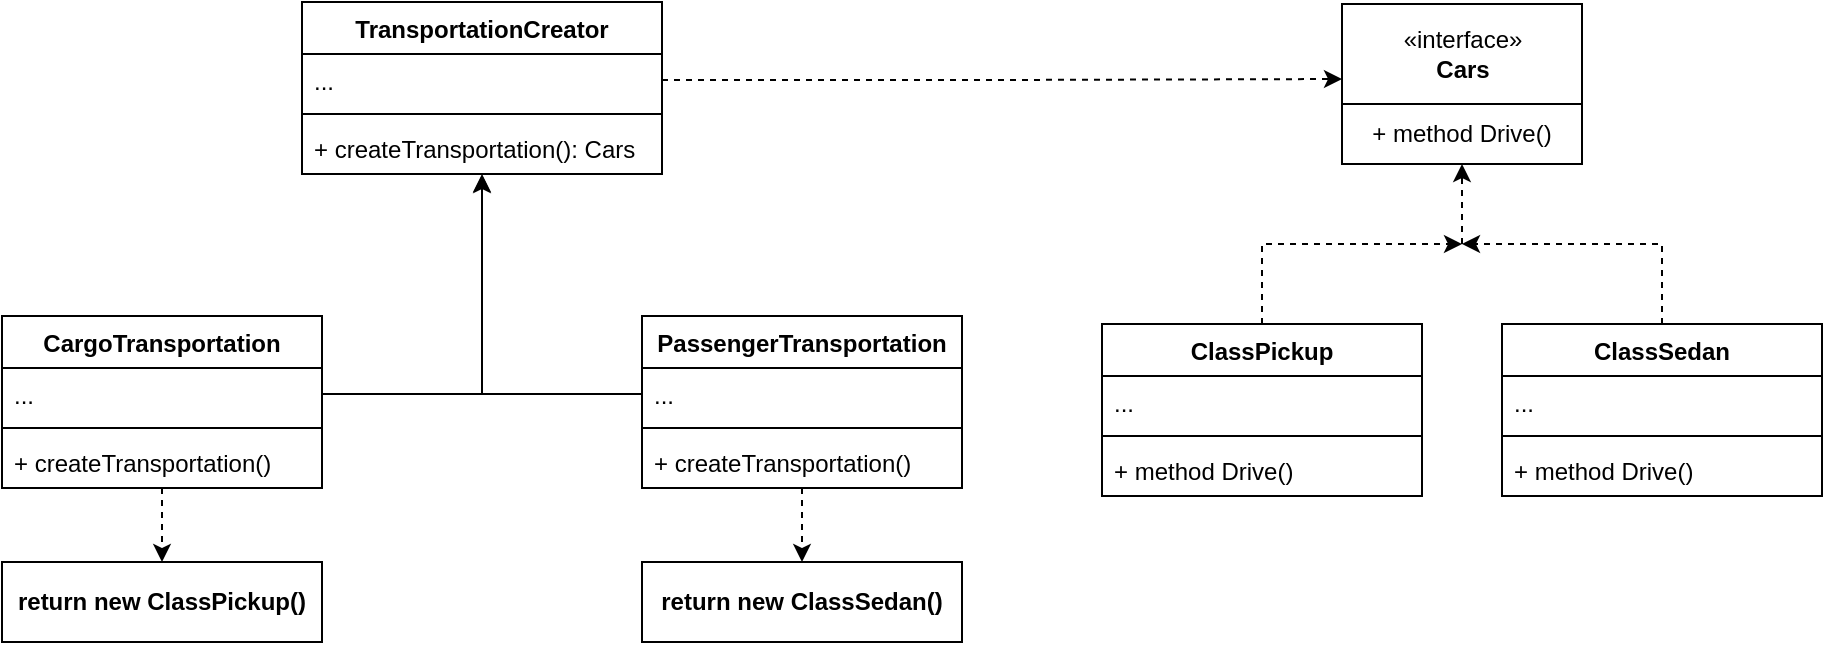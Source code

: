 <mxfile version="16.1.0" type="github">
  <diagram id="C5RBs43oDa-KdzZeNtuy" name="Page-1">
    <mxGraphModel dx="1221" dy="644" grid="1" gridSize="10" guides="1" tooltips="1" connect="1" arrows="1" fold="1" page="1" pageScale="1" pageWidth="827" pageHeight="1169" math="0" shadow="0">
      <root>
        <mxCell id="WIyWlLk6GJQsqaUBKTNV-0" />
        <mxCell id="WIyWlLk6GJQsqaUBKTNV-1" parent="WIyWlLk6GJQsqaUBKTNV-0" />
        <mxCell id="8sXlvl7CyBa9HOX1biKT-35" style="edgeStyle=elbowEdgeStyle;rounded=0;orthogonalLoop=1;jettySize=auto;html=1;exitX=0.5;exitY=0;exitDx=0;exitDy=0;dashed=1;" edge="1" parent="WIyWlLk6GJQsqaUBKTNV-1" source="8sXlvl7CyBa9HOX1biKT-23">
          <mxGeometry relative="1" as="geometry">
            <mxPoint x="770" y="201" as="targetPoint" />
            <Array as="points">
              <mxPoint x="670" y="221" />
            </Array>
          </mxGeometry>
        </mxCell>
        <mxCell id="8sXlvl7CyBa9HOX1biKT-38" style="edgeStyle=elbowEdgeStyle;rounded=0;orthogonalLoop=1;jettySize=auto;html=1;exitX=0.5;exitY=0;exitDx=0;exitDy=0;dashed=1;" edge="1" parent="WIyWlLk6GJQsqaUBKTNV-1" source="8sXlvl7CyBa9HOX1biKT-27">
          <mxGeometry relative="1" as="geometry">
            <mxPoint x="990" y="241" as="sourcePoint" />
            <mxPoint x="770" y="201" as="targetPoint" />
            <Array as="points">
              <mxPoint x="870" y="221" />
            </Array>
          </mxGeometry>
        </mxCell>
        <mxCell id="8sXlvl7CyBa9HOX1biKT-14" value="«interface»&lt;br&gt;&lt;b&gt;Cars&lt;/b&gt;" style="html=1;" vertex="1" parent="WIyWlLk6GJQsqaUBKTNV-1">
          <mxGeometry x="710" y="81" width="120" height="50" as="geometry" />
        </mxCell>
        <mxCell id="8sXlvl7CyBa9HOX1biKT-23" value="ClassPickup" style="swimlane;fontStyle=1;align=center;verticalAlign=top;childLayout=stackLayout;horizontal=1;startSize=26;horizontalStack=0;resizeParent=1;resizeParentMax=0;resizeLast=0;collapsible=1;marginBottom=0;" vertex="1" parent="WIyWlLk6GJQsqaUBKTNV-1">
          <mxGeometry x="590" y="241" width="160" height="86" as="geometry" />
        </mxCell>
        <mxCell id="8sXlvl7CyBa9HOX1biKT-24" value="..." style="text;strokeColor=none;fillColor=none;align=left;verticalAlign=top;spacingLeft=4;spacingRight=4;overflow=hidden;rotatable=0;points=[[0,0.5],[1,0.5]];portConstraint=eastwest;" vertex="1" parent="8sXlvl7CyBa9HOX1biKT-23">
          <mxGeometry y="26" width="160" height="26" as="geometry" />
        </mxCell>
        <mxCell id="8sXlvl7CyBa9HOX1biKT-25" value="" style="line;strokeWidth=1;fillColor=none;align=left;verticalAlign=middle;spacingTop=-1;spacingLeft=3;spacingRight=3;rotatable=0;labelPosition=right;points=[];portConstraint=eastwest;" vertex="1" parent="8sXlvl7CyBa9HOX1biKT-23">
          <mxGeometry y="52" width="160" height="8" as="geometry" />
        </mxCell>
        <mxCell id="8sXlvl7CyBa9HOX1biKT-26" value="+ method Drive()" style="text;strokeColor=none;fillColor=none;align=left;verticalAlign=top;spacingLeft=4;spacingRight=4;overflow=hidden;rotatable=0;points=[[0,0.5],[1,0.5]];portConstraint=eastwest;" vertex="1" parent="8sXlvl7CyBa9HOX1biKT-23">
          <mxGeometry y="60" width="160" height="26" as="geometry" />
        </mxCell>
        <mxCell id="8sXlvl7CyBa9HOX1biKT-27" value="ClassSedan" style="swimlane;fontStyle=1;align=center;verticalAlign=top;childLayout=stackLayout;horizontal=1;startSize=26;horizontalStack=0;resizeParent=1;resizeParentMax=0;resizeLast=0;collapsible=1;marginBottom=0;" vertex="1" parent="WIyWlLk6GJQsqaUBKTNV-1">
          <mxGeometry x="790" y="241" width="160" height="86" as="geometry" />
        </mxCell>
        <mxCell id="8sXlvl7CyBa9HOX1biKT-28" value="..." style="text;strokeColor=none;fillColor=none;align=left;verticalAlign=top;spacingLeft=4;spacingRight=4;overflow=hidden;rotatable=0;points=[[0,0.5],[1,0.5]];portConstraint=eastwest;" vertex="1" parent="8sXlvl7CyBa9HOX1biKT-27">
          <mxGeometry y="26" width="160" height="26" as="geometry" />
        </mxCell>
        <mxCell id="8sXlvl7CyBa9HOX1biKT-29" value="" style="line;strokeWidth=1;fillColor=none;align=left;verticalAlign=middle;spacingTop=-1;spacingLeft=3;spacingRight=3;rotatable=0;labelPosition=right;points=[];portConstraint=eastwest;" vertex="1" parent="8sXlvl7CyBa9HOX1biKT-27">
          <mxGeometry y="52" width="160" height="8" as="geometry" />
        </mxCell>
        <mxCell id="8sXlvl7CyBa9HOX1biKT-30" value="+ method Drive()" style="text;strokeColor=none;fillColor=none;align=left;verticalAlign=top;spacingLeft=4;spacingRight=4;overflow=hidden;rotatable=0;points=[[0,0.5],[1,0.5]];portConstraint=eastwest;" vertex="1" parent="8sXlvl7CyBa9HOX1biKT-27">
          <mxGeometry y="60" width="160" height="26" as="geometry" />
        </mxCell>
        <mxCell id="8sXlvl7CyBa9HOX1biKT-50" style="edgeStyle=elbowEdgeStyle;rounded=0;orthogonalLoop=1;jettySize=auto;html=1;dashed=1;" edge="1" parent="WIyWlLk6GJQsqaUBKTNV-1" target="8sXlvl7CyBa9HOX1biKT-48">
          <mxGeometry relative="1" as="geometry">
            <mxPoint x="770" y="201" as="sourcePoint" />
          </mxGeometry>
        </mxCell>
        <mxCell id="8sXlvl7CyBa9HOX1biKT-48" value="&lt;span style=&quot;text-align: left&quot;&gt;+ method Drive()&lt;/span&gt;" style="rounded=0;whiteSpace=wrap;html=1;" vertex="1" parent="WIyWlLk6GJQsqaUBKTNV-1">
          <mxGeometry x="710" y="131" width="120" height="30" as="geometry" />
        </mxCell>
        <mxCell id="8sXlvl7CyBa9HOX1biKT-51" value="TransportationCreator" style="swimlane;fontStyle=1;align=center;verticalAlign=top;childLayout=stackLayout;horizontal=1;startSize=26;horizontalStack=0;resizeParent=1;resizeParentMax=0;resizeLast=0;collapsible=1;marginBottom=0;" vertex="1" parent="WIyWlLk6GJQsqaUBKTNV-1">
          <mxGeometry x="190" y="80" width="180" height="86" as="geometry" />
        </mxCell>
        <mxCell id="8sXlvl7CyBa9HOX1biKT-52" value="..." style="text;strokeColor=none;fillColor=none;align=left;verticalAlign=top;spacingLeft=4;spacingRight=4;overflow=hidden;rotatable=0;points=[[0,0.5],[1,0.5]];portConstraint=eastwest;" vertex="1" parent="8sXlvl7CyBa9HOX1biKT-51">
          <mxGeometry y="26" width="180" height="26" as="geometry" />
        </mxCell>
        <mxCell id="8sXlvl7CyBa9HOX1biKT-53" value="" style="line;strokeWidth=1;fillColor=none;align=left;verticalAlign=middle;spacingTop=-1;spacingLeft=3;spacingRight=3;rotatable=0;labelPosition=right;points=[];portConstraint=eastwest;" vertex="1" parent="8sXlvl7CyBa9HOX1biKT-51">
          <mxGeometry y="52" width="180" height="8" as="geometry" />
        </mxCell>
        <mxCell id="8sXlvl7CyBa9HOX1biKT-54" value="+ createTransportation(): Cars" style="text;strokeColor=none;fillColor=none;align=left;verticalAlign=top;spacingLeft=4;spacingRight=4;overflow=hidden;rotatable=0;points=[[0,0.5],[1,0.5]];portConstraint=eastwest;" vertex="1" parent="8sXlvl7CyBa9HOX1biKT-51">
          <mxGeometry y="60" width="180" height="26" as="geometry" />
        </mxCell>
        <mxCell id="8sXlvl7CyBa9HOX1biKT-63" style="edgeStyle=elbowEdgeStyle;rounded=0;orthogonalLoop=1;jettySize=auto;html=1;exitX=1;exitY=0.5;exitDx=0;exitDy=0;" edge="1" parent="WIyWlLk6GJQsqaUBKTNV-1" source="8sXlvl7CyBa9HOX1biKT-56" target="8sXlvl7CyBa9HOX1biKT-54">
          <mxGeometry relative="1" as="geometry">
            <Array as="points">
              <mxPoint x="280" y="263" />
            </Array>
          </mxGeometry>
        </mxCell>
        <mxCell id="8sXlvl7CyBa9HOX1biKT-67" value="" style="edgeStyle=elbowEdgeStyle;rounded=0;orthogonalLoop=1;jettySize=auto;html=1;dashed=1;" edge="1" parent="WIyWlLk6GJQsqaUBKTNV-1" source="8sXlvl7CyBa9HOX1biKT-55" target="8sXlvl7CyBa9HOX1biKT-66">
          <mxGeometry relative="1" as="geometry" />
        </mxCell>
        <mxCell id="8sXlvl7CyBa9HOX1biKT-55" value="CargoTransportation" style="swimlane;fontStyle=1;align=center;verticalAlign=top;childLayout=stackLayout;horizontal=1;startSize=26;horizontalStack=0;resizeParent=1;resizeParentMax=0;resizeLast=0;collapsible=1;marginBottom=0;" vertex="1" parent="WIyWlLk6GJQsqaUBKTNV-1">
          <mxGeometry x="40" y="237" width="160" height="86" as="geometry" />
        </mxCell>
        <mxCell id="8sXlvl7CyBa9HOX1biKT-56" value="..." style="text;strokeColor=none;fillColor=none;align=left;verticalAlign=top;spacingLeft=4;spacingRight=4;overflow=hidden;rotatable=0;points=[[0,0.5],[1,0.5]];portConstraint=eastwest;" vertex="1" parent="8sXlvl7CyBa9HOX1biKT-55">
          <mxGeometry y="26" width="160" height="26" as="geometry" />
        </mxCell>
        <mxCell id="8sXlvl7CyBa9HOX1biKT-57" value="" style="line;strokeWidth=1;fillColor=none;align=left;verticalAlign=middle;spacingTop=-1;spacingLeft=3;spacingRight=3;rotatable=0;labelPosition=right;points=[];portConstraint=eastwest;" vertex="1" parent="8sXlvl7CyBa9HOX1biKT-55">
          <mxGeometry y="52" width="160" height="8" as="geometry" />
        </mxCell>
        <mxCell id="8sXlvl7CyBa9HOX1biKT-58" value="+ createTransportation()" style="text;strokeColor=none;fillColor=none;align=left;verticalAlign=top;spacingLeft=4;spacingRight=4;overflow=hidden;rotatable=0;points=[[0,0.5],[1,0.5]];portConstraint=eastwest;" vertex="1" parent="8sXlvl7CyBa9HOX1biKT-55">
          <mxGeometry y="60" width="160" height="26" as="geometry" />
        </mxCell>
        <mxCell id="8sXlvl7CyBa9HOX1biKT-69" style="edgeStyle=elbowEdgeStyle;rounded=0;orthogonalLoop=1;jettySize=auto;html=1;entryX=0.5;entryY=0;entryDx=0;entryDy=0;dashed=1;" edge="1" parent="WIyWlLk6GJQsqaUBKTNV-1" source="8sXlvl7CyBa9HOX1biKT-59" target="8sXlvl7CyBa9HOX1biKT-68">
          <mxGeometry relative="1" as="geometry" />
        </mxCell>
        <mxCell id="8sXlvl7CyBa9HOX1biKT-59" value="PassengerTransportation" style="swimlane;fontStyle=1;align=center;verticalAlign=top;childLayout=stackLayout;horizontal=1;startSize=26;horizontalStack=0;resizeParent=1;resizeParentMax=0;resizeLast=0;collapsible=1;marginBottom=0;" vertex="1" parent="WIyWlLk6GJQsqaUBKTNV-1">
          <mxGeometry x="360" y="237" width="160" height="86" as="geometry" />
        </mxCell>
        <mxCell id="8sXlvl7CyBa9HOX1biKT-60" value="..." style="text;strokeColor=none;fillColor=none;align=left;verticalAlign=top;spacingLeft=4;spacingRight=4;overflow=hidden;rotatable=0;points=[[0,0.5],[1,0.5]];portConstraint=eastwest;" vertex="1" parent="8sXlvl7CyBa9HOX1biKT-59">
          <mxGeometry y="26" width="160" height="26" as="geometry" />
        </mxCell>
        <mxCell id="8sXlvl7CyBa9HOX1biKT-61" value="" style="line;strokeWidth=1;fillColor=none;align=left;verticalAlign=middle;spacingTop=-1;spacingLeft=3;spacingRight=3;rotatable=0;labelPosition=right;points=[];portConstraint=eastwest;" vertex="1" parent="8sXlvl7CyBa9HOX1biKT-59">
          <mxGeometry y="52" width="160" height="8" as="geometry" />
        </mxCell>
        <mxCell id="8sXlvl7CyBa9HOX1biKT-62" value="+ createTransportation()" style="text;strokeColor=none;fillColor=none;align=left;verticalAlign=top;spacingLeft=4;spacingRight=4;overflow=hidden;rotatable=0;points=[[0,0.5],[1,0.5]];portConstraint=eastwest;" vertex="1" parent="8sXlvl7CyBa9HOX1biKT-59">
          <mxGeometry y="60" width="160" height="26" as="geometry" />
        </mxCell>
        <mxCell id="8sXlvl7CyBa9HOX1biKT-64" style="edgeStyle=elbowEdgeStyle;rounded=0;orthogonalLoop=1;jettySize=auto;html=1;entryX=0.501;entryY=1.02;entryDx=0;entryDy=0;entryPerimeter=0;exitX=0;exitY=0.5;exitDx=0;exitDy=0;" edge="1" parent="WIyWlLk6GJQsqaUBKTNV-1" source="8sXlvl7CyBa9HOX1biKT-60" target="8sXlvl7CyBa9HOX1biKT-54">
          <mxGeometry relative="1" as="geometry">
            <Array as="points">
              <mxPoint x="280" y="263" />
            </Array>
          </mxGeometry>
        </mxCell>
        <mxCell id="8sXlvl7CyBa9HOX1biKT-65" style="edgeStyle=elbowEdgeStyle;rounded=0;orthogonalLoop=1;jettySize=auto;html=1;entryX=0;entryY=0.75;entryDx=0;entryDy=0;dashed=1;" edge="1" parent="WIyWlLk6GJQsqaUBKTNV-1" source="8sXlvl7CyBa9HOX1biKT-52" target="8sXlvl7CyBa9HOX1biKT-14">
          <mxGeometry relative="1" as="geometry" />
        </mxCell>
        <mxCell id="8sXlvl7CyBa9HOX1biKT-66" value="return new ClassPickup()" style="whiteSpace=wrap;html=1;verticalAlign=middle;fontStyle=1;startSize=26;" vertex="1" parent="WIyWlLk6GJQsqaUBKTNV-1">
          <mxGeometry x="40" y="360" width="160" height="40" as="geometry" />
        </mxCell>
        <mxCell id="8sXlvl7CyBa9HOX1biKT-68" value="return new ClassSedan()" style="whiteSpace=wrap;html=1;verticalAlign=middle;fontStyle=1;startSize=26;" vertex="1" parent="WIyWlLk6GJQsqaUBKTNV-1">
          <mxGeometry x="360" y="360" width="160" height="40" as="geometry" />
        </mxCell>
      </root>
    </mxGraphModel>
  </diagram>
</mxfile>
